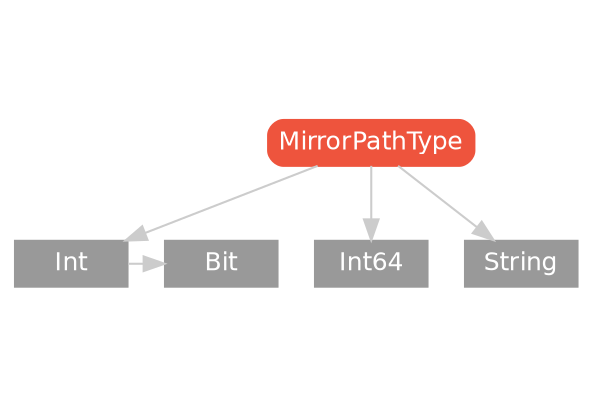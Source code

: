 strict digraph "MirrorPathType - Type Hierarchy - SwiftDoc.org" {
    pad="0.1,0.8"
    node [shape=box, style="filled,rounded", color="#999999", fillcolor="#999999", fontcolor=white, fontname=Helvetica, fontnames="Helvetica,sansserif", fontsize=12, margin="0.07,0.05", height="0.3"]
    edge [color="#cccccc"]
    "Bit" [URL="/type/Bit/", style=filled]
    "Int" [URL="/type/Int/", style=filled]
    "Int64" [URL="/type/Int64/", style=filled]
    "MirrorPathType" [URL="/protocol/MirrorPathType/", style="filled,rounded", fillcolor="#ee543d", color="#ee543d"]
    "String" [URL="/type/String/", style=filled]    "MirrorPathType" -> "Int"
    "MirrorPathType" -> "Int64"
    "MirrorPathType" -> "String"
    "Int" -> "Bit"
    subgraph Types {
        rank = max; "Int"; "Int64"; "String"; "Bit";
    }
}